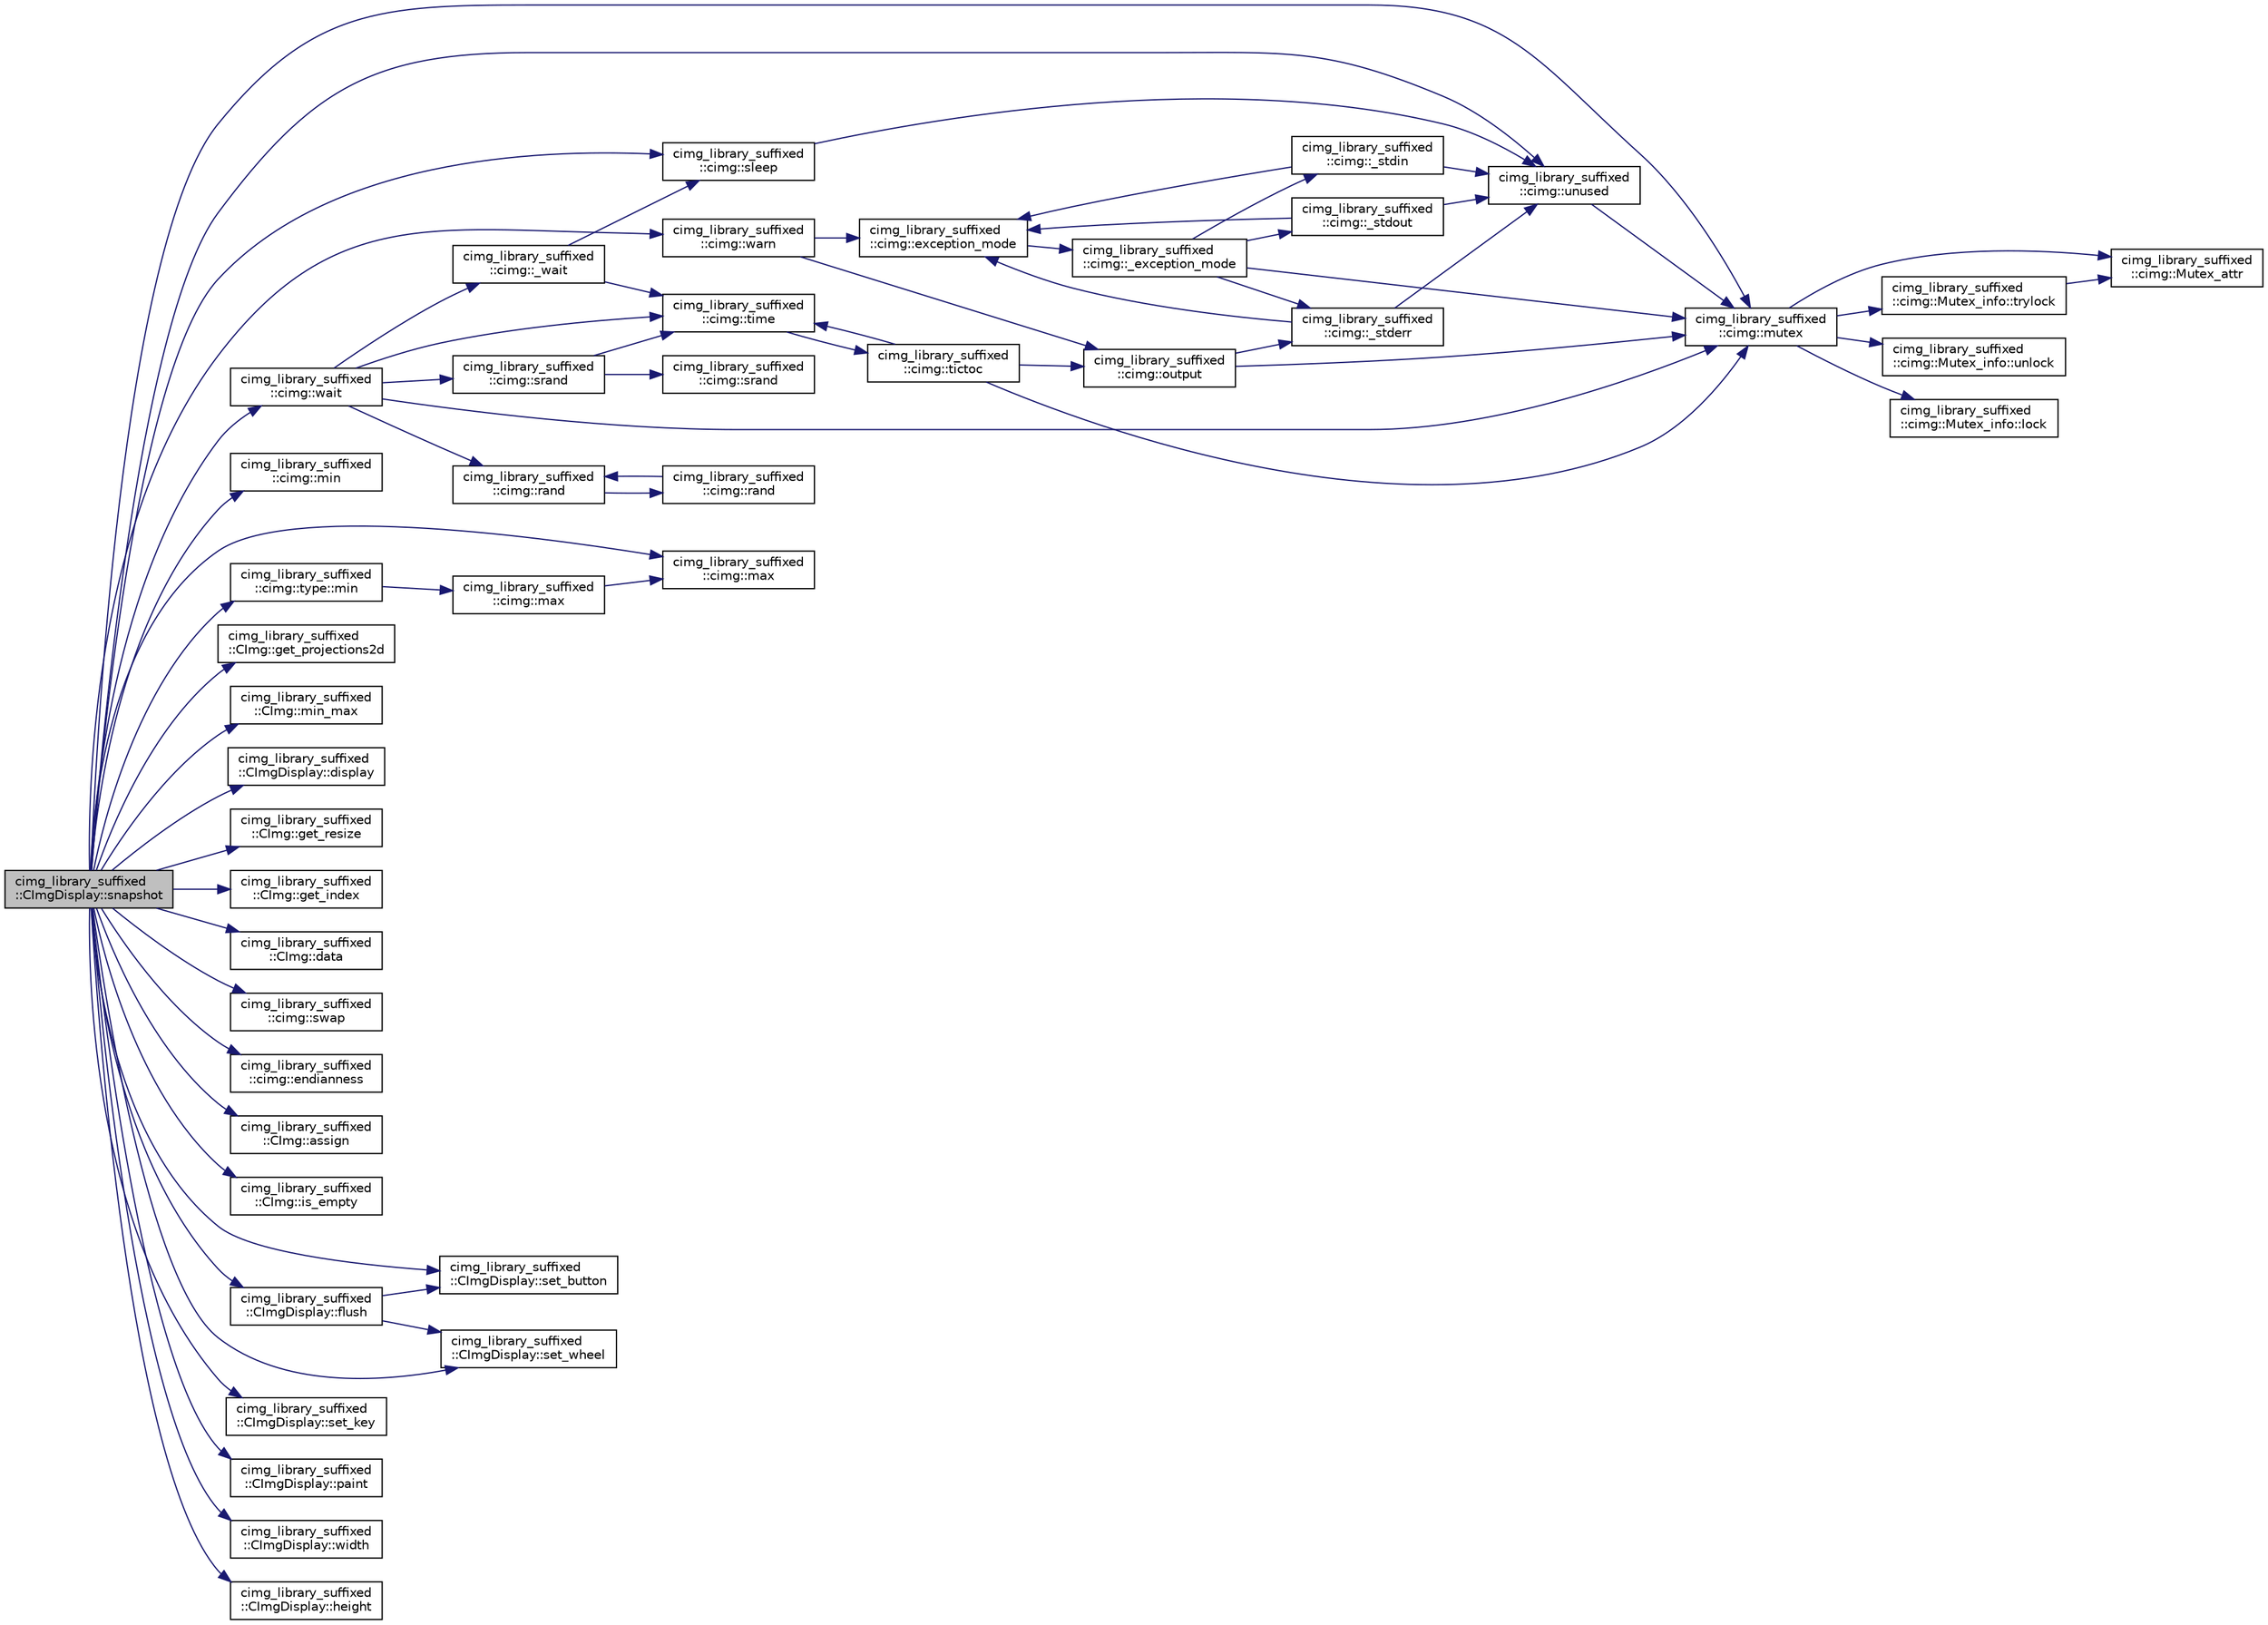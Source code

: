 digraph "cimg_library_suffixed::CImgDisplay::snapshot"
{
  edge [fontname="Helvetica",fontsize="10",labelfontname="Helvetica",labelfontsize="10"];
  node [fontname="Helvetica",fontsize="10",shape=record];
  rankdir="LR";
  Node523 [label="cimg_library_suffixed\l::CImgDisplay::snapshot",height=0.2,width=0.4,color="black", fillcolor="grey75", style="filled", fontcolor="black"];
  Node523 -> Node524 [color="midnightblue",fontsize="10",style="solid",fontname="Helvetica"];
  Node524 [label="cimg_library_suffixed\l::cimg::unused",height=0.2,width=0.4,color="black", fillcolor="white", style="filled",URL="$namespacecimg__library__suffixed_1_1cimg.html#a79aef0cbcf66ceb71c2b74cb66b4deb2",tooltip="Avoid warning messages due to unused parameters. Do nothing actually. "];
  Node524 -> Node525 [color="midnightblue",fontsize="10",style="solid",fontname="Helvetica"];
  Node525 [label="cimg_library_suffixed\l::cimg::mutex",height=0.2,width=0.4,color="black", fillcolor="white", style="filled",URL="$namespacecimg__library__suffixed_1_1cimg.html#a9e739e4b4ac058abfba069466617b914"];
  Node525 -> Node526 [color="midnightblue",fontsize="10",style="solid",fontname="Helvetica"];
  Node526 [label="cimg_library_suffixed\l::cimg::Mutex_attr",height=0.2,width=0.4,color="black", fillcolor="white", style="filled",URL="$namespacecimg__library__suffixed_1_1cimg.html#aa0e1bc96ae6e235dc5b67b8b0a466166"];
  Node525 -> Node527 [color="midnightblue",fontsize="10",style="solid",fontname="Helvetica"];
  Node527 [label="cimg_library_suffixed\l::cimg::Mutex_info::unlock",height=0.2,width=0.4,color="black", fillcolor="white", style="filled",URL="$structcimg__library__suffixed_1_1cimg_1_1_mutex__info.html#afac3fa5f107ad4795fb867050f616555"];
  Node525 -> Node528 [color="midnightblue",fontsize="10",style="solid",fontname="Helvetica"];
  Node528 [label="cimg_library_suffixed\l::cimg::Mutex_info::lock",height=0.2,width=0.4,color="black", fillcolor="white", style="filled",URL="$structcimg__library__suffixed_1_1cimg_1_1_mutex__info.html#a6cc8e26847a1aa649febed03d70182e7"];
  Node525 -> Node529 [color="midnightblue",fontsize="10",style="solid",fontname="Helvetica"];
  Node529 [label="cimg_library_suffixed\l::cimg::Mutex_info::trylock",height=0.2,width=0.4,color="black", fillcolor="white", style="filled",URL="$structcimg__library__suffixed_1_1cimg_1_1_mutex__info.html#a9bf4ed1e1dfe6f28fa6250cd04f3c900"];
  Node529 -> Node526 [color="midnightblue",fontsize="10",style="solid",fontname="Helvetica"];
  Node523 -> Node530 [color="midnightblue",fontsize="10",style="solid",fontname="Helvetica"];
  Node530 [label="cimg_library_suffixed\l::cimg::sleep",height=0.2,width=0.4,color="black", fillcolor="white", style="filled",URL="$namespacecimg__library__suffixed_1_1cimg.html#aa2bf8fb0d97c122cbc52e1f2e167e8a6",tooltip="Sleep for a given numbers of milliseconds. "];
  Node530 -> Node524 [color="midnightblue",fontsize="10",style="solid",fontname="Helvetica"];
  Node523 -> Node531 [color="midnightblue",fontsize="10",style="solid",fontname="Helvetica"];
  Node531 [label="cimg_library_suffixed\l::cimg::warn",height=0.2,width=0.4,color="black", fillcolor="white", style="filled",URL="$namespacecimg__library__suffixed_1_1cimg.html#acfd3624d72ed7f79c82ec45646c685e7",tooltip="Display a warning message on the default output stream. "];
  Node531 -> Node532 [color="midnightblue",fontsize="10",style="solid",fontname="Helvetica"];
  Node532 [label="cimg_library_suffixed\l::cimg::exception_mode",height=0.2,width=0.4,color="black", fillcolor="white", style="filled",URL="$namespacecimg__library__suffixed_1_1cimg.html#aeafab144366eddd11360f32f468fa4af",tooltip="Set current  exception mode. "];
  Node532 -> Node533 [color="midnightblue",fontsize="10",style="solid",fontname="Helvetica"];
  Node533 [label="cimg_library_suffixed\l::cimg::_exception_mode",height=0.2,width=0.4,color="black", fillcolor="white", style="filled",URL="$namespacecimg__library__suffixed_1_1cimg.html#a6c578f866de2be9be7e385d693c758c8"];
  Node533 -> Node525 [color="midnightblue",fontsize="10",style="solid",fontname="Helvetica"];
  Node533 -> Node534 [color="midnightblue",fontsize="10",style="solid",fontname="Helvetica"];
  Node534 [label="cimg_library_suffixed\l::cimg::_stdin",height=0.2,width=0.4,color="black", fillcolor="white", style="filled",URL="$namespacecimg__library__suffixed_1_1cimg.html#a01a3b743897290604513ea6d847c9886"];
  Node534 -> Node524 [color="midnightblue",fontsize="10",style="solid",fontname="Helvetica"];
  Node534 -> Node532 [color="midnightblue",fontsize="10",style="solid",fontname="Helvetica"];
  Node533 -> Node535 [color="midnightblue",fontsize="10",style="solid",fontname="Helvetica"];
  Node535 [label="cimg_library_suffixed\l::cimg::_stdout",height=0.2,width=0.4,color="black", fillcolor="white", style="filled",URL="$namespacecimg__library__suffixed_1_1cimg.html#a493220746e5df3466568bd7862825008"];
  Node535 -> Node524 [color="midnightblue",fontsize="10",style="solid",fontname="Helvetica"];
  Node535 -> Node532 [color="midnightblue",fontsize="10",style="solid",fontname="Helvetica"];
  Node533 -> Node536 [color="midnightblue",fontsize="10",style="solid",fontname="Helvetica"];
  Node536 [label="cimg_library_suffixed\l::cimg::_stderr",height=0.2,width=0.4,color="black", fillcolor="white", style="filled",URL="$namespacecimg__library__suffixed_1_1cimg.html#aab8db7528c32a8fd3a3dc471e662782e"];
  Node536 -> Node524 [color="midnightblue",fontsize="10",style="solid",fontname="Helvetica"];
  Node536 -> Node532 [color="midnightblue",fontsize="10",style="solid",fontname="Helvetica"];
  Node531 -> Node537 [color="midnightblue",fontsize="10",style="solid",fontname="Helvetica"];
  Node537 [label="cimg_library_suffixed\l::cimg::output",height=0.2,width=0.4,color="black", fillcolor="white", style="filled",URL="$namespacecimg__library__suffixed_1_1cimg.html#ada686776cc71803df391eea79cd1b3e5",tooltip="Get/set default output stream for the  library messages. "];
  Node537 -> Node525 [color="midnightblue",fontsize="10",style="solid",fontname="Helvetica"];
  Node537 -> Node536 [color="midnightblue",fontsize="10",style="solid",fontname="Helvetica"];
  Node523 -> Node525 [color="midnightblue",fontsize="10",style="solid",fontname="Helvetica"];
  Node523 -> Node538 [color="midnightblue",fontsize="10",style="solid",fontname="Helvetica"];
  Node538 [label="cimg_library_suffixed\l::cimg::min",height=0.2,width=0.4,color="black", fillcolor="white", style="filled",URL="$namespacecimg__library__suffixed_1_1cimg.html#ad5459593e7f8a4066cb22ad63de8e92d",tooltip="Return the minimum between four values. "];
  Node523 -> Node539 [color="midnightblue",fontsize="10",style="solid",fontname="Helvetica"];
  Node539 [label="cimg_library_suffixed\l::cimg::type::min",height=0.2,width=0.4,color="black", fillcolor="white", style="filled",URL="$structcimg__library__suffixed_1_1cimg_1_1type.html#aa487045af10501b8718e50735aa13317"];
  Node539 -> Node540 [color="midnightblue",fontsize="10",style="solid",fontname="Helvetica"];
  Node540 [label="cimg_library_suffixed\l::cimg::max",height=0.2,width=0.4,color="black", fillcolor="white", style="filled",URL="$namespacecimg__library__suffixed_1_1cimg.html#aae5df5731fe5a367cec402071108c11c",tooltip="Return the maximum between three values. "];
  Node540 -> Node541 [color="midnightblue",fontsize="10",style="solid",fontname="Helvetica"];
  Node541 [label="cimg_library_suffixed\l::cimg::max",height=0.2,width=0.4,color="black", fillcolor="white", style="filled",URL="$namespacecimg__library__suffixed_1_1cimg.html#a4b4cabc621d732787bca13016ea8026a",tooltip="Return the maximum between four values. "];
  Node523 -> Node542 [color="midnightblue",fontsize="10",style="solid",fontname="Helvetica"];
  Node542 [label="cimg_library_suffixed\l::CImg::get_projections2d",height=0.2,width=0.4,color="black", fillcolor="white", style="filled",URL="$structcimg__library__suffixed_1_1_c_img.html#a1774ac5f65cb510394e8f04b2a8881e7",tooltip="Generate a 2d representation of a 3d image, with XY,XZ and YZ views. "];
  Node523 -> Node543 [color="midnightblue",fontsize="10",style="solid",fontname="Helvetica"];
  Node543 [label="cimg_library_suffixed\l::CImg::min_max",height=0.2,width=0.4,color="black", fillcolor="white", style="filled",URL="$structcimg__library__suffixed_1_1_c_img.html#a9f2331904eb3826d2eb25efebe267211",tooltip="Return a reference to the minimum pixel value as well as the maximum pixel value. ..."];
  Node523 -> Node544 [color="midnightblue",fontsize="10",style="solid",fontname="Helvetica"];
  Node544 [label="cimg_library_suffixed\l::cimg::wait",height=0.2,width=0.4,color="black", fillcolor="white", style="filled",URL="$namespacecimg__library__suffixed_1_1cimg.html#a8431f8cf0989f40df3b6ac7d9dc90abd",tooltip="Wait for a given number of milliseconds since the last call to wait(). "];
  Node544 -> Node525 [color="midnightblue",fontsize="10",style="solid",fontname="Helvetica"];
  Node544 -> Node545 [color="midnightblue",fontsize="10",style="solid",fontname="Helvetica"];
  Node545 [label="cimg_library_suffixed\l::cimg::time",height=0.2,width=0.4,color="black", fillcolor="white", style="filled",URL="$namespacecimg__library__suffixed_1_1cimg.html#a71a3c7b37befc7a4313dfcdd80271bce",tooltip="Return the value of a system timer, with a millisecond precision. "];
  Node545 -> Node546 [color="midnightblue",fontsize="10",style="solid",fontname="Helvetica"];
  Node546 [label="cimg_library_suffixed\l::cimg::tictoc",height=0.2,width=0.4,color="black", fillcolor="white", style="filled",URL="$namespacecimg__library__suffixed_1_1cimg.html#ab47e3a7718b582df77725470f3824eb4"];
  Node546 -> Node525 [color="midnightblue",fontsize="10",style="solid",fontname="Helvetica"];
  Node546 -> Node545 [color="midnightblue",fontsize="10",style="solid",fontname="Helvetica"];
  Node546 -> Node537 [color="midnightblue",fontsize="10",style="solid",fontname="Helvetica"];
  Node544 -> Node547 [color="midnightblue",fontsize="10",style="solid",fontname="Helvetica"];
  Node547 [label="cimg_library_suffixed\l::cimg::_wait",height=0.2,width=0.4,color="black", fillcolor="white", style="filled",URL="$namespacecimg__library__suffixed_1_1cimg.html#a204c82b3ebad23bf1c996e216bbed9ad"];
  Node547 -> Node545 [color="midnightblue",fontsize="10",style="solid",fontname="Helvetica"];
  Node547 -> Node530 [color="midnightblue",fontsize="10",style="solid",fontname="Helvetica"];
  Node544 -> Node548 [color="midnightblue",fontsize="10",style="solid",fontname="Helvetica"];
  Node548 [label="cimg_library_suffixed\l::cimg::srand",height=0.2,width=0.4,color="black", fillcolor="white", style="filled",URL="$namespacecimg__library__suffixed_1_1cimg.html#ab77520695d7b96687093353c613c410c"];
  Node548 -> Node545 [color="midnightblue",fontsize="10",style="solid",fontname="Helvetica"];
  Node548 -> Node549 [color="midnightblue",fontsize="10",style="solid",fontname="Helvetica"];
  Node549 [label="cimg_library_suffixed\l::cimg::srand",height=0.2,width=0.4,color="black", fillcolor="white", style="filled",URL="$namespacecimg__library__suffixed_1_1cimg.html#abae779a6d52b74e3a46e75a6c5b6e49e"];
  Node544 -> Node550 [color="midnightblue",fontsize="10",style="solid",fontname="Helvetica"];
  Node550 [label="cimg_library_suffixed\l::cimg::rand",height=0.2,width=0.4,color="black", fillcolor="white", style="filled",URL="$namespacecimg__library__suffixed_1_1cimg.html#ab7c09300be61c8a3361c379069100252",tooltip="Return a random variable uniformely distributed between [val_min,val_max]. "];
  Node550 -> Node551 [color="midnightblue",fontsize="10",style="solid",fontname="Helvetica"];
  Node551 [label="cimg_library_suffixed\l::cimg::rand",height=0.2,width=0.4,color="black", fillcolor="white", style="filled",URL="$namespacecimg__library__suffixed_1_1cimg.html#af5cd3397f819c13ccb17e05a7db736b1",tooltip="Return a random variable uniformely distributed between [0,val_max]. "];
  Node551 -> Node550 [color="midnightblue",fontsize="10",style="solid",fontname="Helvetica"];
  Node523 -> Node552 [color="midnightblue",fontsize="10",style="solid",fontname="Helvetica"];
  Node552 [label="cimg_library_suffixed\l::CImgDisplay::display",height=0.2,width=0.4,color="black", fillcolor="white", style="filled",URL="$structcimg__library__suffixed_1_1_c_img_display.html#ad08f2f8b85cdd55d5e3ea71bdebf2b67",tooltip="Display image on associated window. "];
  Node523 -> Node553 [color="midnightblue",fontsize="10",style="solid",fontname="Helvetica"];
  Node553 [label="cimg_library_suffixed\l::CImg::get_resize",height=0.2,width=0.4,color="black", fillcolor="white", style="filled",URL="$structcimg__library__suffixed_1_1_c_img.html#a1d9a664dfe01342505a5256db9078b31",tooltip="Resize image to new dimensions . "];
  Node523 -> Node554 [color="midnightblue",fontsize="10",style="solid",fontname="Helvetica"];
  Node554 [label="cimg_library_suffixed\l::CImg::get_index",height=0.2,width=0.4,color="black", fillcolor="white", style="filled",URL="$structcimg__library__suffixed_1_1_c_img.html#a3787f8eb2c642164a3fb1f2b93c9dcc5",tooltip="Index multi-valued pixels regarding to a specified colormap . "];
  Node523 -> Node555 [color="midnightblue",fontsize="10",style="solid",fontname="Helvetica"];
  Node555 [label="cimg_library_suffixed\l::CImg::data",height=0.2,width=0.4,color="black", fillcolor="white", style="filled",URL="$structcimg__library__suffixed_1_1_c_img.html#a5a062592b78f33dd2813cc59985e61a2",tooltip="Return a pointer to the first pixel value. "];
  Node523 -> Node556 [color="midnightblue",fontsize="10",style="solid",fontname="Helvetica"];
  Node556 [label="cimg_library_suffixed\l::cimg::swap",height=0.2,width=0.4,color="black", fillcolor="white", style="filled",URL="$namespacecimg__library__suffixed_1_1cimg.html#a337eb7828c4ba8532f16e55d0c1468d6",tooltip="Exchange values of variables a and b. "];
  Node523 -> Node557 [color="midnightblue",fontsize="10",style="solid",fontname="Helvetica"];
  Node557 [label="cimg_library_suffixed\l::cimg::endianness",height=0.2,width=0.4,color="black", fillcolor="white", style="filled",URL="$namespacecimg__library__suffixed_1_1cimg.html#afd898f29e094a625d15928ed19a6b69d",tooltip="Return the endianness of the current architecture. "];
  Node523 -> Node558 [color="midnightblue",fontsize="10",style="solid",fontname="Helvetica"];
  Node558 [label="cimg_library_suffixed\l::CImg::assign",height=0.2,width=0.4,color="black", fillcolor="white", style="filled",URL="$structcimg__library__suffixed_1_1_c_img.html#a82cf529dfcb37cbd01ad7f9bd76795d7",tooltip="Construct empty image . "];
  Node523 -> Node541 [color="midnightblue",fontsize="10",style="solid",fontname="Helvetica"];
  Node523 -> Node559 [color="midnightblue",fontsize="10",style="solid",fontname="Helvetica"];
  Node559 [label="cimg_library_suffixed\l::CImg::is_empty",height=0.2,width=0.4,color="black", fillcolor="white", style="filled",URL="$structcimg__library__suffixed_1_1_c_img.html#a11c65273b7cd0047f1d148a13db2cce9",tooltip="Test if image instance is empty. "];
  Node523 -> Node560 [color="midnightblue",fontsize="10",style="solid",fontname="Helvetica"];
  Node560 [label="cimg_library_suffixed\l::CImgDisplay::set_button",height=0.2,width=0.4,color="black", fillcolor="white", style="filled",URL="$structcimg__library__suffixed_1_1_c_img_display.html#a9626cbb82f0db7c2f8a9936822e62125",tooltip="Simulate a mouse button release event. "];
  Node523 -> Node561 [color="midnightblue",fontsize="10",style="solid",fontname="Helvetica"];
  Node561 [label="cimg_library_suffixed\l::CImgDisplay::set_key",height=0.2,width=0.4,color="black", fillcolor="white", style="filled",URL="$structcimg__library__suffixed_1_1_c_img_display.html#a23693d0cc3adc326739bafdc0f3ad3ed",tooltip="Flush all key events. "];
  Node523 -> Node562 [color="midnightblue",fontsize="10",style="solid",fontname="Helvetica"];
  Node562 [label="cimg_library_suffixed\l::CImgDisplay::paint",height=0.2,width=0.4,color="black", fillcolor="white", style="filled",URL="$structcimg__library__suffixed_1_1_c_img_display.html#aff557cf3b60169ddfd4336b37c653fe0",tooltip="Paint internal display buffer on associated window. "];
  Node523 -> Node563 [color="midnightblue",fontsize="10",style="solid",fontname="Helvetica"];
  Node563 [label="cimg_library_suffixed\l::CImgDisplay::width",height=0.2,width=0.4,color="black", fillcolor="white", style="filled",URL="$structcimg__library__suffixed_1_1_c_img_display.html#a7b08f09ace9b615eee0ff19846c4b6f8",tooltip="Return display width. "];
  Node523 -> Node564 [color="midnightblue",fontsize="10",style="solid",fontname="Helvetica"];
  Node564 [label="cimg_library_suffixed\l::CImgDisplay::height",height=0.2,width=0.4,color="black", fillcolor="white", style="filled",URL="$structcimg__library__suffixed_1_1_c_img_display.html#a5604a6886d51d1070ed2ddc568a848f2",tooltip="Return display height. "];
  Node523 -> Node565 [color="midnightblue",fontsize="10",style="solid",fontname="Helvetica"];
  Node565 [label="cimg_library_suffixed\l::CImgDisplay::set_wheel",height=0.2,width=0.4,color="black", fillcolor="white", style="filled",URL="$structcimg__library__suffixed_1_1_c_img_display.html#a4ce1d2c8224658626b37215edfe58ad8",tooltip="Flush all mouse wheel events. "];
  Node523 -> Node566 [color="midnightblue",fontsize="10",style="solid",fontname="Helvetica"];
  Node566 [label="cimg_library_suffixed\l::CImgDisplay::flush",height=0.2,width=0.4,color="black", fillcolor="white", style="filled",URL="$structcimg__library__suffixed_1_1_c_img_display.html#a260b55ecbe9f4648a045357f8906f3c7",tooltip="Flush all display events. "];
  Node566 -> Node560 [color="midnightblue",fontsize="10",style="solid",fontname="Helvetica"];
  Node566 -> Node565 [color="midnightblue",fontsize="10",style="solid",fontname="Helvetica"];
}
